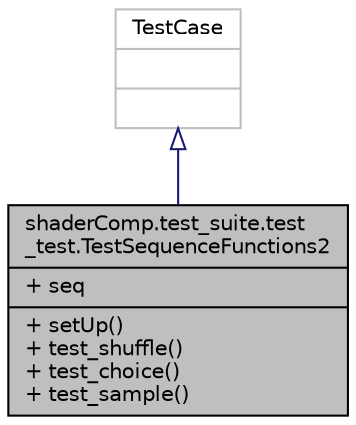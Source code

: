 digraph "shaderComp.test_suite.test_test.TestSequenceFunctions2"
{
  edge [fontname="Helvetica",fontsize="10",labelfontname="Helvetica",labelfontsize="10"];
  node [fontname="Helvetica",fontsize="10",shape=record];
  Node1 [label="{shaderComp.test_suite.test\l_test.TestSequenceFunctions2\n|+ seq\l|+ setUp()\l+ test_shuffle()\l+ test_choice()\l+ test_sample()\l}",height=0.2,width=0.4,color="black", fillcolor="grey75", style="filled" fontcolor="black"];
  Node2 -> Node1 [dir="back",color="midnightblue",fontsize="10",style="solid",arrowtail="onormal",fontname="Helvetica"];
  Node2 [label="{TestCase\n||}",height=0.2,width=0.4,color="grey75", fillcolor="white", style="filled"];
}
